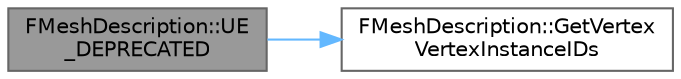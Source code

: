 digraph "FMeshDescription::UE_DEPRECATED"
{
 // INTERACTIVE_SVG=YES
 // LATEX_PDF_SIZE
  bgcolor="transparent";
  edge [fontname=Helvetica,fontsize=10,labelfontname=Helvetica,labelfontsize=10];
  node [fontname=Helvetica,fontsize=10,shape=box,height=0.2,width=0.4];
  rankdir="LR";
  Node1 [id="Node000001",label="FMeshDescription::UE\l_DEPRECATED",height=0.2,width=0.4,color="gray40", fillcolor="grey60", style="filled", fontcolor="black",tooltip=" "];
  Node1 -> Node2 [id="edge1_Node000001_Node000002",color="steelblue1",style="solid",tooltip=" "];
  Node2 [id="Node000002",label="FMeshDescription::GetVertex\lVertexInstanceIDs",height=0.2,width=0.4,color="grey40", fillcolor="white", style="filled",URL="$da/d5f/structFMeshDescription.html#a9dff3e323c84c1d4d62b7412c9064c71",tooltip="Returns reference to an array of VertexInstance IDs instanced from this vertex."];
}
